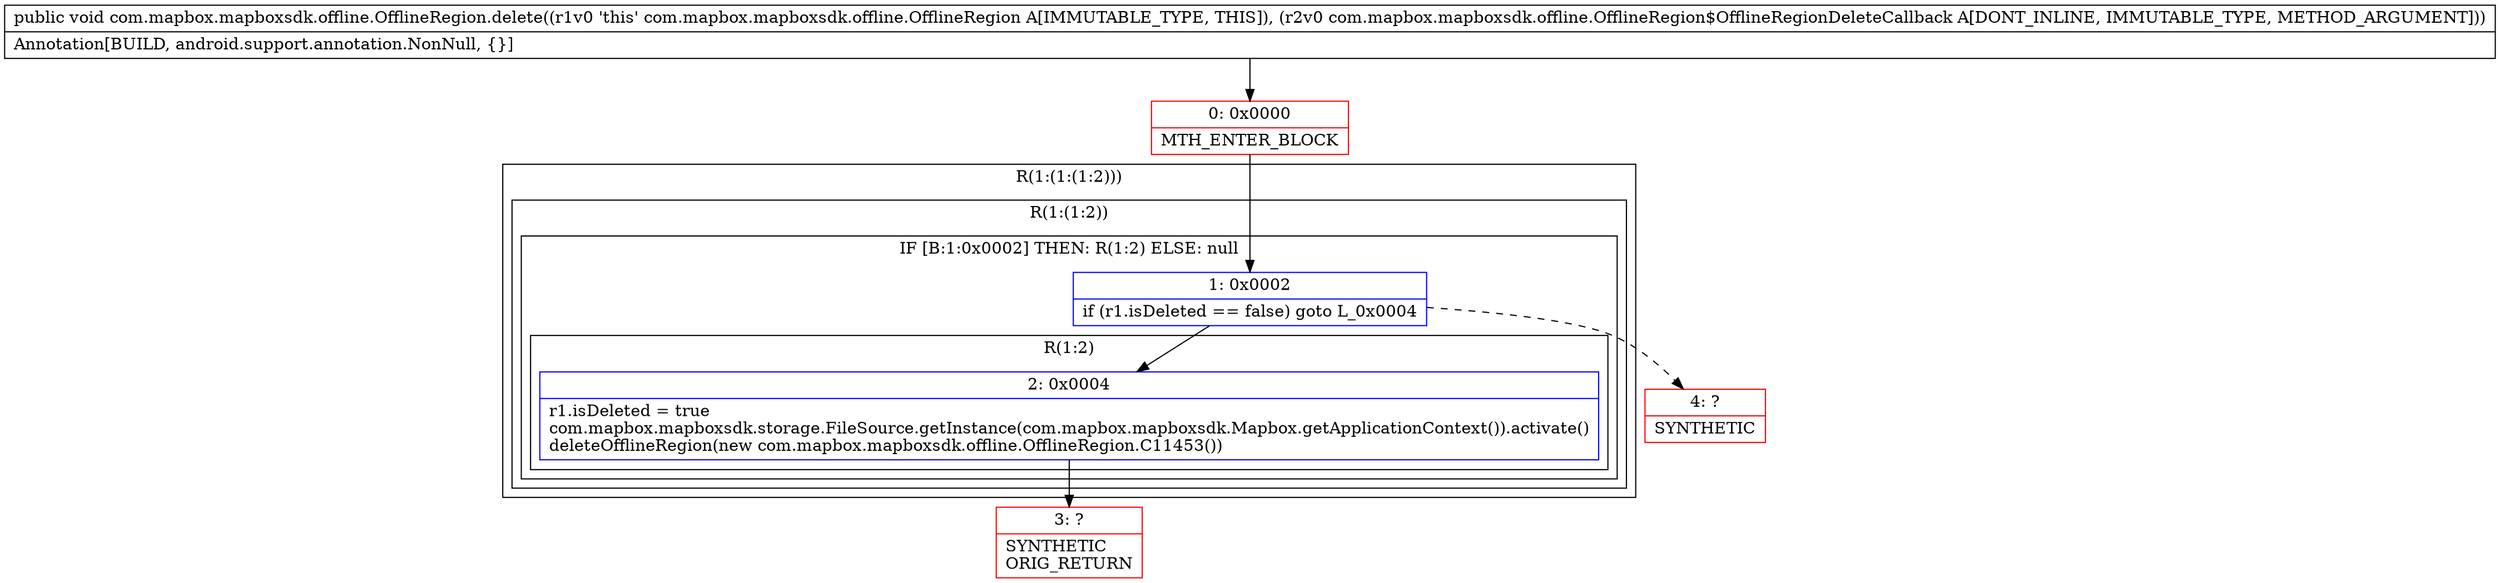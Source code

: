 digraph "CFG forcom.mapbox.mapboxsdk.offline.OfflineRegion.delete(Lcom\/mapbox\/mapboxsdk\/offline\/OfflineRegion$OfflineRegionDeleteCallback;)V" {
subgraph cluster_Region_1820977299 {
label = "R(1:(1:(1:2)))";
node [shape=record,color=blue];
subgraph cluster_Region_166762914 {
label = "R(1:(1:2))";
node [shape=record,color=blue];
subgraph cluster_IfRegion_1927702409 {
label = "IF [B:1:0x0002] THEN: R(1:2) ELSE: null";
node [shape=record,color=blue];
Node_1 [shape=record,label="{1\:\ 0x0002|if (r1.isDeleted == false) goto L_0x0004\l}"];
subgraph cluster_Region_644176178 {
label = "R(1:2)";
node [shape=record,color=blue];
Node_2 [shape=record,label="{2\:\ 0x0004|r1.isDeleted = true\lcom.mapbox.mapboxsdk.storage.FileSource.getInstance(com.mapbox.mapboxsdk.Mapbox.getApplicationContext()).activate()\ldeleteOfflineRegion(new com.mapbox.mapboxsdk.offline.OfflineRegion.C11453())\l}"];
}
}
}
}
Node_0 [shape=record,color=red,label="{0\:\ 0x0000|MTH_ENTER_BLOCK\l}"];
Node_3 [shape=record,color=red,label="{3\:\ ?|SYNTHETIC\lORIG_RETURN\l}"];
Node_4 [shape=record,color=red,label="{4\:\ ?|SYNTHETIC\l}"];
MethodNode[shape=record,label="{public void com.mapbox.mapboxsdk.offline.OfflineRegion.delete((r1v0 'this' com.mapbox.mapboxsdk.offline.OfflineRegion A[IMMUTABLE_TYPE, THIS]), (r2v0 com.mapbox.mapboxsdk.offline.OfflineRegion$OfflineRegionDeleteCallback A[DONT_INLINE, IMMUTABLE_TYPE, METHOD_ARGUMENT]))  | Annotation[BUILD, android.support.annotation.NonNull, \{\}]\l}"];
MethodNode -> Node_0;
Node_1 -> Node_2;
Node_1 -> Node_4[style=dashed];
Node_2 -> Node_3;
Node_0 -> Node_1;
}

